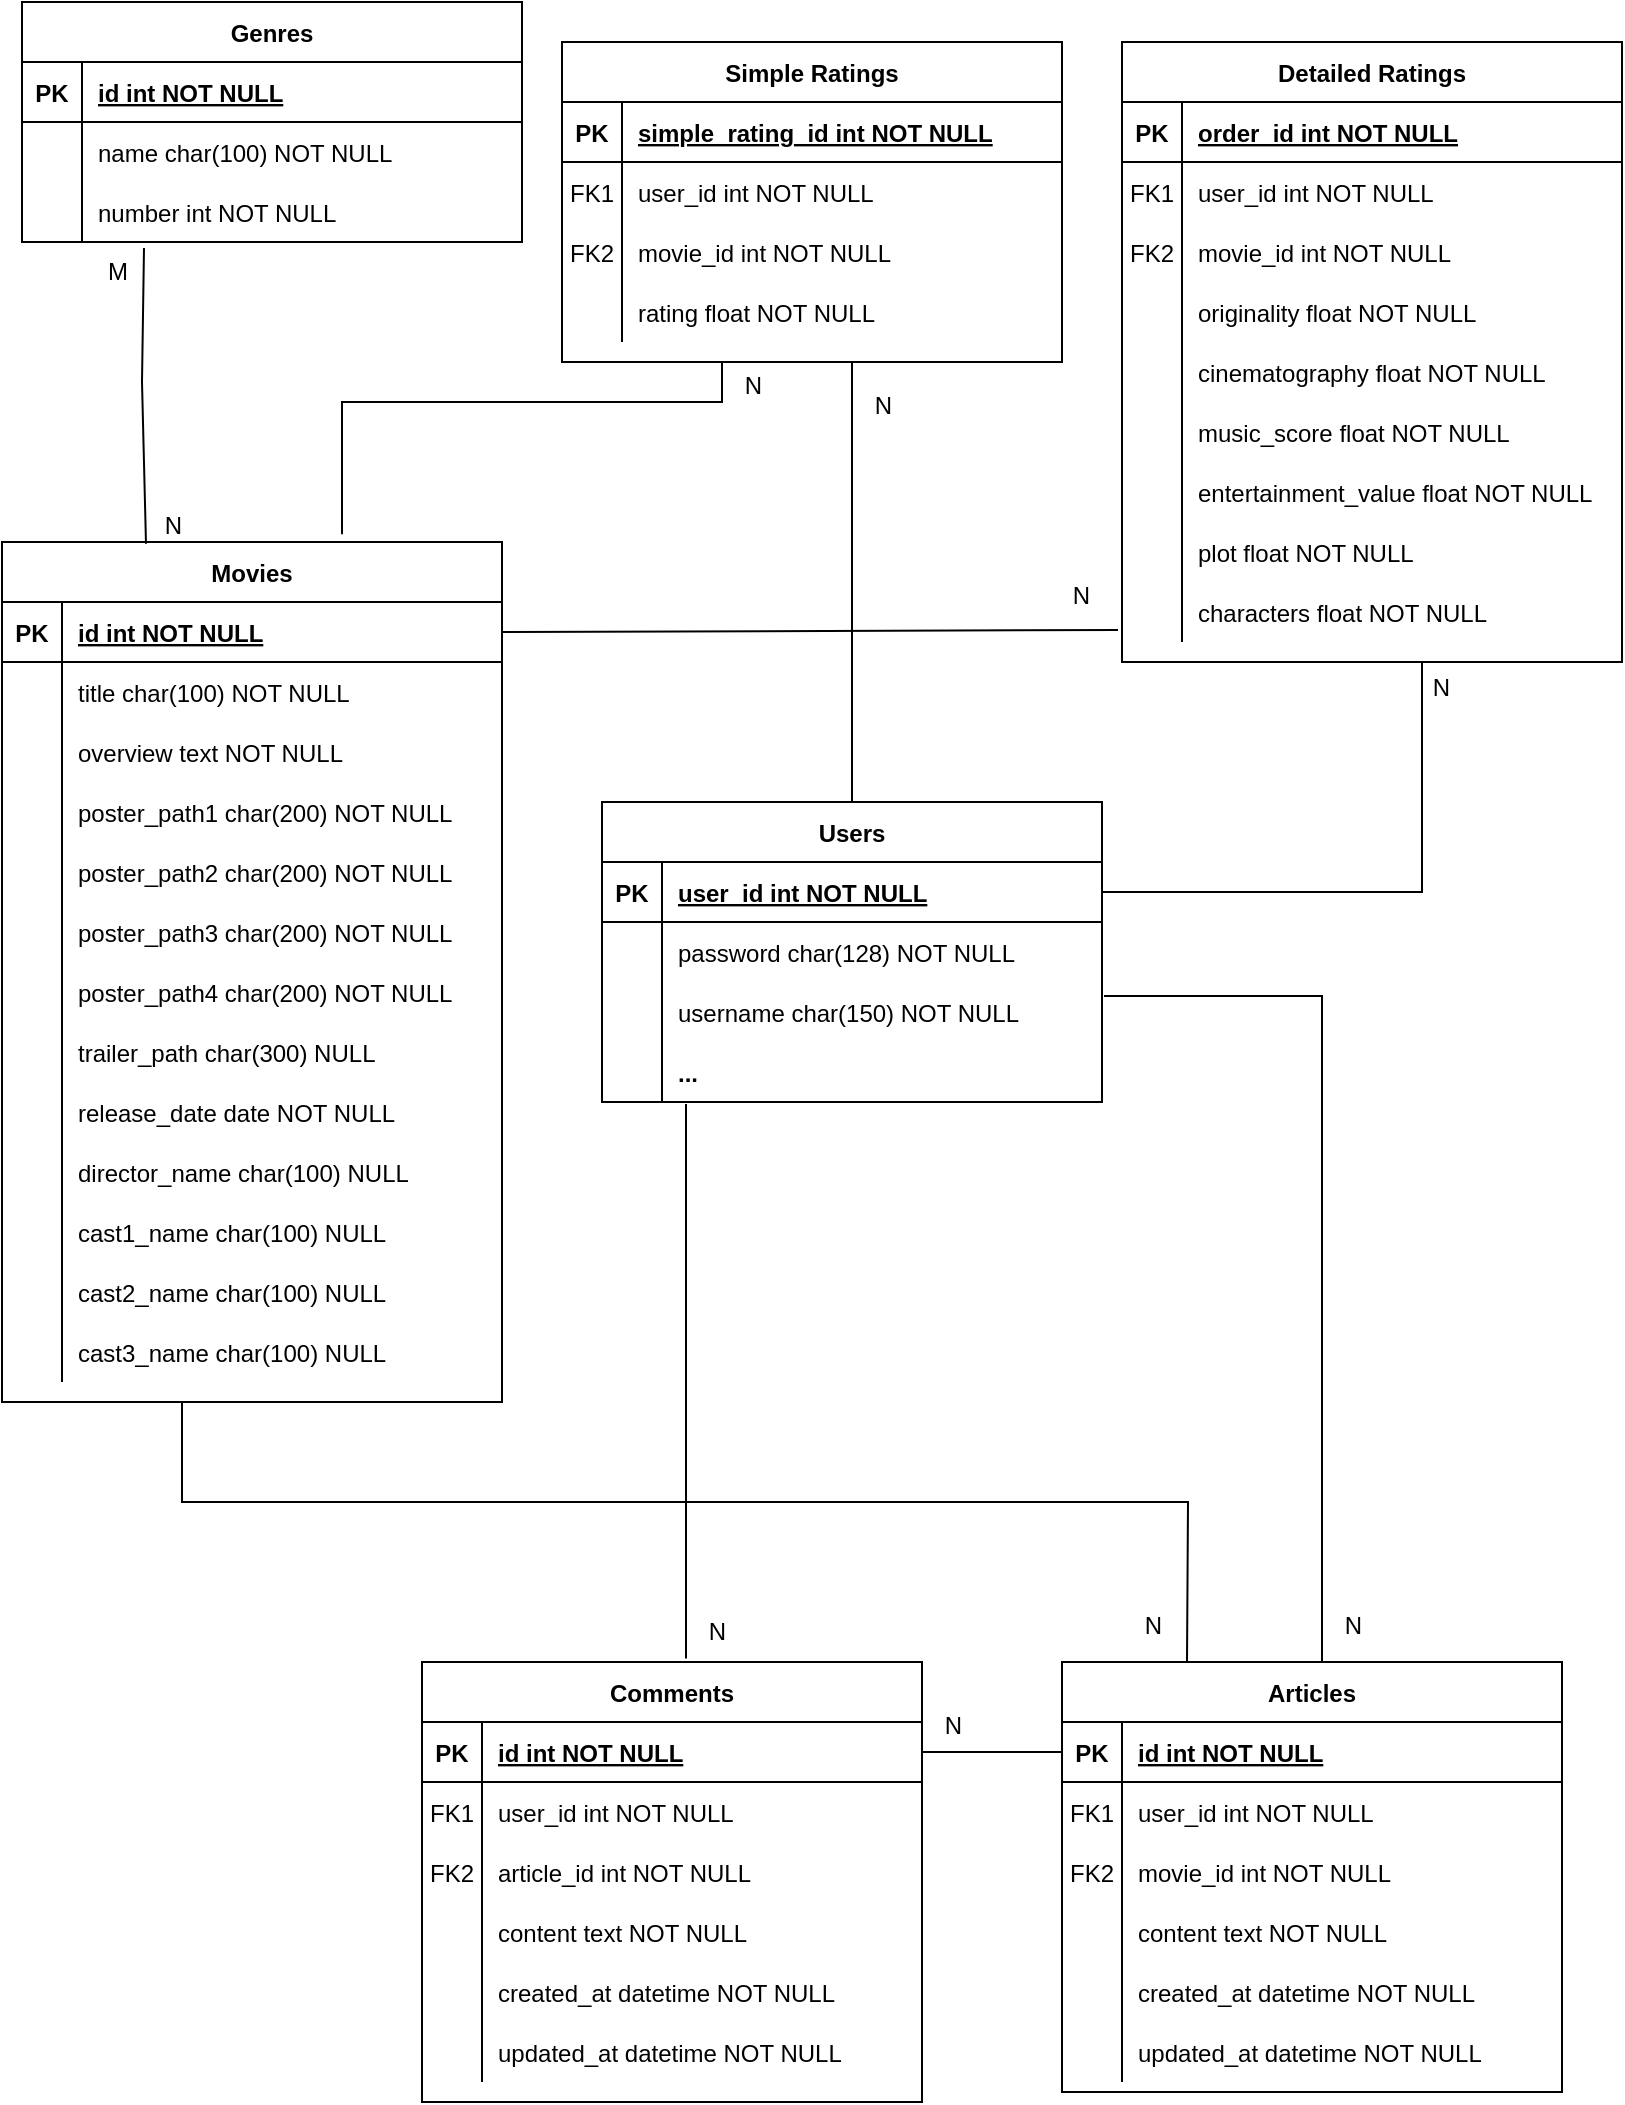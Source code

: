 <mxfile version="14.6.9" type="device"><diagram id="R2lEEEUBdFMjLlhIrx00" name="Page-1"><mxGraphModel dx="1538" dy="809" grid="1" gridSize="10" guides="1" tooltips="1" connect="1" arrows="1" fold="1" page="1" pageScale="1" pageWidth="850" pageHeight="1100" math="0" shadow="0" extFonts="Permanent Marker^https://fonts.googleapis.com/css?family=Permanent+Marker"><root><mxCell id="0"/><mxCell id="1" parent="0"/><mxCell id="C-vyLk0tnHw3VtMMgP7b-2" value="Movies" style="shape=table;startSize=30;container=1;collapsible=1;childLayout=tableLayout;fixedRows=1;rowLines=0;fontStyle=1;align=center;resizeLast=1;" parent="1" vertex="1"><mxGeometry x="30" y="290" width="250" height="430" as="geometry"/></mxCell><mxCell id="C-vyLk0tnHw3VtMMgP7b-3" value="" style="shape=partialRectangle;collapsible=0;dropTarget=0;pointerEvents=0;fillColor=none;points=[[0,0.5],[1,0.5]];portConstraint=eastwest;top=0;left=0;right=0;bottom=1;" parent="C-vyLk0tnHw3VtMMgP7b-2" vertex="1"><mxGeometry y="30" width="250" height="30" as="geometry"/></mxCell><mxCell id="C-vyLk0tnHw3VtMMgP7b-4" value="PK" style="shape=partialRectangle;overflow=hidden;connectable=0;fillColor=none;top=0;left=0;bottom=0;right=0;fontStyle=1;" parent="C-vyLk0tnHw3VtMMgP7b-3" vertex="1"><mxGeometry width="30" height="30" as="geometry"/></mxCell><mxCell id="C-vyLk0tnHw3VtMMgP7b-5" value="id int NOT NULL " style="shape=partialRectangle;overflow=hidden;connectable=0;fillColor=none;top=0;left=0;bottom=0;right=0;align=left;spacingLeft=6;fontStyle=5;" parent="C-vyLk0tnHw3VtMMgP7b-3" vertex="1"><mxGeometry x="30" width="220" height="30" as="geometry"/></mxCell><mxCell id="C-vyLk0tnHw3VtMMgP7b-9" value="" style="shape=partialRectangle;collapsible=0;dropTarget=0;pointerEvents=0;fillColor=none;points=[[0,0.5],[1,0.5]];portConstraint=eastwest;top=0;left=0;right=0;bottom=0;" parent="C-vyLk0tnHw3VtMMgP7b-2" vertex="1"><mxGeometry y="60" width="250" height="30" as="geometry"/></mxCell><mxCell id="C-vyLk0tnHw3VtMMgP7b-10" value="" style="shape=partialRectangle;overflow=hidden;connectable=0;fillColor=none;top=0;left=0;bottom=0;right=0;" parent="C-vyLk0tnHw3VtMMgP7b-9" vertex="1"><mxGeometry width="30" height="30" as="geometry"/></mxCell><mxCell id="C-vyLk0tnHw3VtMMgP7b-11" value="title char(100) NOT NULL" style="shape=partialRectangle;overflow=hidden;connectable=0;fillColor=none;top=0;left=0;bottom=0;right=0;align=left;spacingLeft=6;" parent="C-vyLk0tnHw3VtMMgP7b-9" vertex="1"><mxGeometry x="30" width="220" height="30" as="geometry"/></mxCell><mxCell id="MvqkMaTBXtj3F0U9j-bp-165" value="" style="shape=partialRectangle;collapsible=0;dropTarget=0;pointerEvents=0;fillColor=none;points=[[0,0.5],[1,0.5]];portConstraint=eastwest;top=0;left=0;right=0;bottom=0;" vertex="1" parent="C-vyLk0tnHw3VtMMgP7b-2"><mxGeometry y="90" width="250" height="30" as="geometry"/></mxCell><mxCell id="MvqkMaTBXtj3F0U9j-bp-166" value="" style="shape=partialRectangle;overflow=hidden;connectable=0;fillColor=none;top=0;left=0;bottom=0;right=0;" vertex="1" parent="MvqkMaTBXtj3F0U9j-bp-165"><mxGeometry width="30" height="30" as="geometry"/></mxCell><mxCell id="MvqkMaTBXtj3F0U9j-bp-167" value="overview text NOT NULL" style="shape=partialRectangle;overflow=hidden;connectable=0;fillColor=none;top=0;left=0;bottom=0;right=0;align=left;spacingLeft=6;" vertex="1" parent="MvqkMaTBXtj3F0U9j-bp-165"><mxGeometry x="30" width="220" height="30" as="geometry"/></mxCell><mxCell id="MvqkMaTBXtj3F0U9j-bp-168" value="" style="shape=partialRectangle;collapsible=0;dropTarget=0;pointerEvents=0;fillColor=none;points=[[0,0.5],[1,0.5]];portConstraint=eastwest;top=0;left=0;right=0;bottom=0;" vertex="1" parent="C-vyLk0tnHw3VtMMgP7b-2"><mxGeometry y="120" width="250" height="30" as="geometry"/></mxCell><mxCell id="MvqkMaTBXtj3F0U9j-bp-169" value="" style="shape=partialRectangle;overflow=hidden;connectable=0;fillColor=none;top=0;left=0;bottom=0;right=0;" vertex="1" parent="MvqkMaTBXtj3F0U9j-bp-168"><mxGeometry width="30" height="30" as="geometry"/></mxCell><mxCell id="MvqkMaTBXtj3F0U9j-bp-170" value="poster_path1 char(200) NOT NULL" style="shape=partialRectangle;overflow=hidden;connectable=0;fillColor=none;top=0;left=0;bottom=0;right=0;align=left;spacingLeft=6;" vertex="1" parent="MvqkMaTBXtj3F0U9j-bp-168"><mxGeometry x="30" width="220" height="30" as="geometry"/></mxCell><mxCell id="MvqkMaTBXtj3F0U9j-bp-198" value="" style="shape=partialRectangle;collapsible=0;dropTarget=0;pointerEvents=0;fillColor=none;points=[[0,0.5],[1,0.5]];portConstraint=eastwest;top=0;left=0;right=0;bottom=0;" vertex="1" parent="C-vyLk0tnHw3VtMMgP7b-2"><mxGeometry y="150" width="250" height="30" as="geometry"/></mxCell><mxCell id="MvqkMaTBXtj3F0U9j-bp-199" value="" style="shape=partialRectangle;overflow=hidden;connectable=0;fillColor=none;top=0;left=0;bottom=0;right=0;" vertex="1" parent="MvqkMaTBXtj3F0U9j-bp-198"><mxGeometry width="30" height="30" as="geometry"/></mxCell><mxCell id="MvqkMaTBXtj3F0U9j-bp-200" value="poster_path2 char(200) NOT NULL" style="shape=partialRectangle;overflow=hidden;connectable=0;fillColor=none;top=0;left=0;bottom=0;right=0;align=left;spacingLeft=6;" vertex="1" parent="MvqkMaTBXtj3F0U9j-bp-198"><mxGeometry x="30" width="220" height="30" as="geometry"/></mxCell><mxCell id="MvqkMaTBXtj3F0U9j-bp-201" value="" style="shape=partialRectangle;collapsible=0;dropTarget=0;pointerEvents=0;fillColor=none;points=[[0,0.5],[1,0.5]];portConstraint=eastwest;top=0;left=0;right=0;bottom=0;" vertex="1" parent="C-vyLk0tnHw3VtMMgP7b-2"><mxGeometry y="180" width="250" height="30" as="geometry"/></mxCell><mxCell id="MvqkMaTBXtj3F0U9j-bp-202" value="" style="shape=partialRectangle;overflow=hidden;connectable=0;fillColor=none;top=0;left=0;bottom=0;right=0;" vertex="1" parent="MvqkMaTBXtj3F0U9j-bp-201"><mxGeometry width="30" height="30" as="geometry"/></mxCell><mxCell id="MvqkMaTBXtj3F0U9j-bp-203" value="poster_path3 char(200) NOT NULL" style="shape=partialRectangle;overflow=hidden;connectable=0;fillColor=none;top=0;left=0;bottom=0;right=0;align=left;spacingLeft=6;" vertex="1" parent="MvqkMaTBXtj3F0U9j-bp-201"><mxGeometry x="30" width="220" height="30" as="geometry"/></mxCell><mxCell id="MvqkMaTBXtj3F0U9j-bp-204" value="" style="shape=partialRectangle;collapsible=0;dropTarget=0;pointerEvents=0;fillColor=none;points=[[0,0.5],[1,0.5]];portConstraint=eastwest;top=0;left=0;right=0;bottom=0;" vertex="1" parent="C-vyLk0tnHw3VtMMgP7b-2"><mxGeometry y="210" width="250" height="30" as="geometry"/></mxCell><mxCell id="MvqkMaTBXtj3F0U9j-bp-205" value="" style="shape=partialRectangle;overflow=hidden;connectable=0;fillColor=none;top=0;left=0;bottom=0;right=0;" vertex="1" parent="MvqkMaTBXtj3F0U9j-bp-204"><mxGeometry width="30" height="30" as="geometry"/></mxCell><mxCell id="MvqkMaTBXtj3F0U9j-bp-206" value="poster_path4 char(200) NOT NULL" style="shape=partialRectangle;overflow=hidden;connectable=0;fillColor=none;top=0;left=0;bottom=0;right=0;align=left;spacingLeft=6;" vertex="1" parent="MvqkMaTBXtj3F0U9j-bp-204"><mxGeometry x="30" width="220" height="30" as="geometry"/></mxCell><mxCell id="MvqkMaTBXtj3F0U9j-bp-229" value="" style="shape=partialRectangle;collapsible=0;dropTarget=0;pointerEvents=0;fillColor=none;points=[[0,0.5],[1,0.5]];portConstraint=eastwest;top=0;left=0;right=0;bottom=0;" vertex="1" parent="C-vyLk0tnHw3VtMMgP7b-2"><mxGeometry y="240" width="250" height="30" as="geometry"/></mxCell><mxCell id="MvqkMaTBXtj3F0U9j-bp-230" value="" style="shape=partialRectangle;overflow=hidden;connectable=0;fillColor=none;top=0;left=0;bottom=0;right=0;" vertex="1" parent="MvqkMaTBXtj3F0U9j-bp-229"><mxGeometry width="30" height="30" as="geometry"/></mxCell><mxCell id="MvqkMaTBXtj3F0U9j-bp-231" value="trailer_path char(300) NULL" style="shape=partialRectangle;overflow=hidden;connectable=0;fillColor=none;top=0;left=0;bottom=0;right=0;align=left;spacingLeft=6;" vertex="1" parent="MvqkMaTBXtj3F0U9j-bp-229"><mxGeometry x="30" width="220" height="30" as="geometry"/></mxCell><mxCell id="MvqkMaTBXtj3F0U9j-bp-232" value="" style="shape=partialRectangle;collapsible=0;dropTarget=0;pointerEvents=0;fillColor=none;points=[[0,0.5],[1,0.5]];portConstraint=eastwest;top=0;left=0;right=0;bottom=0;" vertex="1" parent="C-vyLk0tnHw3VtMMgP7b-2"><mxGeometry y="270" width="250" height="30" as="geometry"/></mxCell><mxCell id="MvqkMaTBXtj3F0U9j-bp-233" value="" style="shape=partialRectangle;overflow=hidden;connectable=0;fillColor=none;top=0;left=0;bottom=0;right=0;" vertex="1" parent="MvqkMaTBXtj3F0U9j-bp-232"><mxGeometry width="30" height="30" as="geometry"/></mxCell><mxCell id="MvqkMaTBXtj3F0U9j-bp-234" value="release_date date NOT NULL" style="shape=partialRectangle;overflow=hidden;connectable=0;fillColor=none;top=0;left=0;bottom=0;right=0;align=left;spacingLeft=6;" vertex="1" parent="MvqkMaTBXtj3F0U9j-bp-232"><mxGeometry x="30" width="220" height="30" as="geometry"/></mxCell><mxCell id="MvqkMaTBXtj3F0U9j-bp-235" value="" style="shape=partialRectangle;collapsible=0;dropTarget=0;pointerEvents=0;fillColor=none;points=[[0,0.5],[1,0.5]];portConstraint=eastwest;top=0;left=0;right=0;bottom=0;" vertex="1" parent="C-vyLk0tnHw3VtMMgP7b-2"><mxGeometry y="300" width="250" height="30" as="geometry"/></mxCell><mxCell id="MvqkMaTBXtj3F0U9j-bp-236" value="" style="shape=partialRectangle;overflow=hidden;connectable=0;fillColor=none;top=0;left=0;bottom=0;right=0;" vertex="1" parent="MvqkMaTBXtj3F0U9j-bp-235"><mxGeometry width="30" height="30" as="geometry"/></mxCell><mxCell id="MvqkMaTBXtj3F0U9j-bp-237" value="director_name char(100) NULL" style="shape=partialRectangle;overflow=hidden;connectable=0;fillColor=none;top=0;left=0;bottom=0;right=0;align=left;spacingLeft=6;" vertex="1" parent="MvqkMaTBXtj3F0U9j-bp-235"><mxGeometry x="30" width="220" height="30" as="geometry"/></mxCell><mxCell id="MvqkMaTBXtj3F0U9j-bp-244" value="" style="shape=partialRectangle;collapsible=0;dropTarget=0;pointerEvents=0;fillColor=none;points=[[0,0.5],[1,0.5]];portConstraint=eastwest;top=0;left=0;right=0;bottom=0;" vertex="1" parent="C-vyLk0tnHw3VtMMgP7b-2"><mxGeometry y="330" width="250" height="30" as="geometry"/></mxCell><mxCell id="MvqkMaTBXtj3F0U9j-bp-245" value="" style="shape=partialRectangle;overflow=hidden;connectable=0;fillColor=none;top=0;left=0;bottom=0;right=0;" vertex="1" parent="MvqkMaTBXtj3F0U9j-bp-244"><mxGeometry width="30" height="30" as="geometry"/></mxCell><mxCell id="MvqkMaTBXtj3F0U9j-bp-246" value="cast1_name char(100) NULL" style="shape=partialRectangle;overflow=hidden;connectable=0;fillColor=none;top=0;left=0;bottom=0;right=0;align=left;spacingLeft=6;" vertex="1" parent="MvqkMaTBXtj3F0U9j-bp-244"><mxGeometry x="30" width="220" height="30" as="geometry"/></mxCell><mxCell id="MvqkMaTBXtj3F0U9j-bp-253" value="" style="shape=partialRectangle;collapsible=0;dropTarget=0;pointerEvents=0;fillColor=none;points=[[0,0.5],[1,0.5]];portConstraint=eastwest;top=0;left=0;right=0;bottom=0;" vertex="1" parent="C-vyLk0tnHw3VtMMgP7b-2"><mxGeometry y="360" width="250" height="30" as="geometry"/></mxCell><mxCell id="MvqkMaTBXtj3F0U9j-bp-254" value="" style="shape=partialRectangle;overflow=hidden;connectable=0;fillColor=none;top=0;left=0;bottom=0;right=0;" vertex="1" parent="MvqkMaTBXtj3F0U9j-bp-253"><mxGeometry width="30" height="30" as="geometry"/></mxCell><mxCell id="MvqkMaTBXtj3F0U9j-bp-255" value="cast2_name char(100) NULL" style="shape=partialRectangle;overflow=hidden;connectable=0;fillColor=none;top=0;left=0;bottom=0;right=0;align=left;spacingLeft=6;" vertex="1" parent="MvqkMaTBXtj3F0U9j-bp-253"><mxGeometry x="30" width="220" height="30" as="geometry"/></mxCell><mxCell id="MvqkMaTBXtj3F0U9j-bp-256" value="" style="shape=partialRectangle;collapsible=0;dropTarget=0;pointerEvents=0;fillColor=none;points=[[0,0.5],[1,0.5]];portConstraint=eastwest;top=0;left=0;right=0;bottom=0;" vertex="1" parent="C-vyLk0tnHw3VtMMgP7b-2"><mxGeometry y="390" width="250" height="30" as="geometry"/></mxCell><mxCell id="MvqkMaTBXtj3F0U9j-bp-257" value="" style="shape=partialRectangle;overflow=hidden;connectable=0;fillColor=none;top=0;left=0;bottom=0;right=0;" vertex="1" parent="MvqkMaTBXtj3F0U9j-bp-256"><mxGeometry width="30" height="30" as="geometry"/></mxCell><mxCell id="MvqkMaTBXtj3F0U9j-bp-258" value="cast3_name char(100) NULL" style="shape=partialRectangle;overflow=hidden;connectable=0;fillColor=none;top=0;left=0;bottom=0;right=0;align=left;spacingLeft=6;" vertex="1" parent="MvqkMaTBXtj3F0U9j-bp-256"><mxGeometry x="30" width="220" height="30" as="geometry"/></mxCell><mxCell id="C-vyLk0tnHw3VtMMgP7b-13" value="Articles" style="shape=table;startSize=30;container=1;collapsible=1;childLayout=tableLayout;fixedRows=1;rowLines=0;fontStyle=1;align=center;resizeLast=1;" parent="1" vertex="1"><mxGeometry x="560" y="850" width="250" height="215" as="geometry"/></mxCell><mxCell id="C-vyLk0tnHw3VtMMgP7b-14" value="" style="shape=partialRectangle;collapsible=0;dropTarget=0;pointerEvents=0;fillColor=none;points=[[0,0.5],[1,0.5]];portConstraint=eastwest;top=0;left=0;right=0;bottom=1;" parent="C-vyLk0tnHw3VtMMgP7b-13" vertex="1"><mxGeometry y="30" width="250" height="30" as="geometry"/></mxCell><mxCell id="C-vyLk0tnHw3VtMMgP7b-15" value="PK" style="shape=partialRectangle;overflow=hidden;connectable=0;fillColor=none;top=0;left=0;bottom=0;right=0;fontStyle=1;" parent="C-vyLk0tnHw3VtMMgP7b-14" vertex="1"><mxGeometry width="30" height="30" as="geometry"/></mxCell><mxCell id="C-vyLk0tnHw3VtMMgP7b-16" value="id int NOT NULL " style="shape=partialRectangle;overflow=hidden;connectable=0;fillColor=none;top=0;left=0;bottom=0;right=0;align=left;spacingLeft=6;fontStyle=5;" parent="C-vyLk0tnHw3VtMMgP7b-14" vertex="1"><mxGeometry x="30" width="220" height="30" as="geometry"/></mxCell><mxCell id="C-vyLk0tnHw3VtMMgP7b-20" value="" style="shape=partialRectangle;collapsible=0;dropTarget=0;pointerEvents=0;fillColor=none;points=[[0,0.5],[1,0.5]];portConstraint=eastwest;top=0;left=0;right=0;bottom=0;" parent="C-vyLk0tnHw3VtMMgP7b-13" vertex="1"><mxGeometry y="60" width="250" height="30" as="geometry"/></mxCell><mxCell id="C-vyLk0tnHw3VtMMgP7b-21" value="FK1" style="shape=partialRectangle;overflow=hidden;connectable=0;fillColor=none;top=0;left=0;bottom=0;right=0;" parent="C-vyLk0tnHw3VtMMgP7b-20" vertex="1"><mxGeometry width="30" height="30" as="geometry"/></mxCell><mxCell id="C-vyLk0tnHw3VtMMgP7b-22" value="user_id int NOT NULL" style="shape=partialRectangle;overflow=hidden;connectable=0;fillColor=none;top=0;left=0;bottom=0;right=0;align=left;spacingLeft=6;" parent="C-vyLk0tnHw3VtMMgP7b-20" vertex="1"><mxGeometry x="30" width="220" height="30" as="geometry"/></mxCell><mxCell id="MvqkMaTBXtj3F0U9j-bp-162" value="" style="shape=partialRectangle;collapsible=0;dropTarget=0;pointerEvents=0;fillColor=none;points=[[0,0.5],[1,0.5]];portConstraint=eastwest;top=0;left=0;right=0;bottom=0;" vertex="1" parent="C-vyLk0tnHw3VtMMgP7b-13"><mxGeometry y="90" width="250" height="30" as="geometry"/></mxCell><mxCell id="MvqkMaTBXtj3F0U9j-bp-163" value="FK2" style="shape=partialRectangle;overflow=hidden;connectable=0;fillColor=none;top=0;left=0;bottom=0;right=0;" vertex="1" parent="MvqkMaTBXtj3F0U9j-bp-162"><mxGeometry width="30" height="30" as="geometry"/></mxCell><mxCell id="MvqkMaTBXtj3F0U9j-bp-164" value="movie_id int NOT NULL" style="shape=partialRectangle;overflow=hidden;connectable=0;fillColor=none;top=0;left=0;bottom=0;right=0;align=left;spacingLeft=6;" vertex="1" parent="MvqkMaTBXtj3F0U9j-bp-162"><mxGeometry x="30" width="220" height="30" as="geometry"/></mxCell><mxCell id="C-vyLk0tnHw3VtMMgP7b-17" value="" style="shape=partialRectangle;collapsible=0;dropTarget=0;pointerEvents=0;fillColor=none;points=[[0,0.5],[1,0.5]];portConstraint=eastwest;top=0;left=0;right=0;bottom=0;" parent="C-vyLk0tnHw3VtMMgP7b-13" vertex="1"><mxGeometry y="120" width="250" height="30" as="geometry"/></mxCell><mxCell id="C-vyLk0tnHw3VtMMgP7b-18" value="" style="shape=partialRectangle;overflow=hidden;connectable=0;fillColor=none;top=0;left=0;bottom=0;right=0;" parent="C-vyLk0tnHw3VtMMgP7b-17" vertex="1"><mxGeometry width="30" height="30" as="geometry"/></mxCell><mxCell id="C-vyLk0tnHw3VtMMgP7b-19" value="content text NOT NULL" style="shape=partialRectangle;overflow=hidden;connectable=0;fillColor=none;top=0;left=0;bottom=0;right=0;align=left;spacingLeft=6;" parent="C-vyLk0tnHw3VtMMgP7b-17" vertex="1"><mxGeometry x="30" width="220" height="30" as="geometry"/></mxCell><mxCell id="MvqkMaTBXtj3F0U9j-bp-53" value="" style="shape=partialRectangle;collapsible=0;dropTarget=0;pointerEvents=0;fillColor=none;points=[[0,0.5],[1,0.5]];portConstraint=eastwest;top=0;left=0;right=0;bottom=0;" vertex="1" parent="C-vyLk0tnHw3VtMMgP7b-13"><mxGeometry y="150" width="250" height="30" as="geometry"/></mxCell><mxCell id="MvqkMaTBXtj3F0U9j-bp-54" value="" style="shape=partialRectangle;overflow=hidden;connectable=0;fillColor=none;top=0;left=0;bottom=0;right=0;" vertex="1" parent="MvqkMaTBXtj3F0U9j-bp-53"><mxGeometry width="30" height="30" as="geometry"/></mxCell><mxCell id="MvqkMaTBXtj3F0U9j-bp-55" value="created_at datetime NOT NULL" style="shape=partialRectangle;overflow=hidden;connectable=0;fillColor=none;top=0;left=0;bottom=0;right=0;align=left;spacingLeft=6;" vertex="1" parent="MvqkMaTBXtj3F0U9j-bp-53"><mxGeometry x="30" width="220" height="30" as="geometry"/></mxCell><mxCell id="MvqkMaTBXtj3F0U9j-bp-56" value="" style="shape=partialRectangle;collapsible=0;dropTarget=0;pointerEvents=0;fillColor=none;points=[[0,0.5],[1,0.5]];portConstraint=eastwest;top=0;left=0;right=0;bottom=0;" vertex="1" parent="C-vyLk0tnHw3VtMMgP7b-13"><mxGeometry y="180" width="250" height="30" as="geometry"/></mxCell><mxCell id="MvqkMaTBXtj3F0U9j-bp-57" value="" style="shape=partialRectangle;overflow=hidden;connectable=0;fillColor=none;top=0;left=0;bottom=0;right=0;" vertex="1" parent="MvqkMaTBXtj3F0U9j-bp-56"><mxGeometry width="30" height="30" as="geometry"/></mxCell><mxCell id="MvqkMaTBXtj3F0U9j-bp-58" value="updated_at datetime NOT NULL" style="shape=partialRectangle;overflow=hidden;connectable=0;fillColor=none;top=0;left=0;bottom=0;right=0;align=left;spacingLeft=6;" vertex="1" parent="MvqkMaTBXtj3F0U9j-bp-56"><mxGeometry x="30" width="220" height="30" as="geometry"/></mxCell><mxCell id="C-vyLk0tnHw3VtMMgP7b-23" value="Users" style="shape=table;startSize=30;container=1;collapsible=1;childLayout=tableLayout;fixedRows=1;rowLines=0;fontStyle=1;align=center;resizeLast=1;" parent="1" vertex="1"><mxGeometry x="330" y="420" width="250" height="150" as="geometry"/></mxCell><mxCell id="C-vyLk0tnHw3VtMMgP7b-24" value="" style="shape=partialRectangle;collapsible=0;dropTarget=0;pointerEvents=0;fillColor=none;points=[[0,0.5],[1,0.5]];portConstraint=eastwest;top=0;left=0;right=0;bottom=1;" parent="C-vyLk0tnHw3VtMMgP7b-23" vertex="1"><mxGeometry y="30" width="250" height="30" as="geometry"/></mxCell><mxCell id="C-vyLk0tnHw3VtMMgP7b-25" value="PK" style="shape=partialRectangle;overflow=hidden;connectable=0;fillColor=none;top=0;left=0;bottom=0;right=0;fontStyle=1;" parent="C-vyLk0tnHw3VtMMgP7b-24" vertex="1"><mxGeometry width="30" height="30" as="geometry"/></mxCell><mxCell id="C-vyLk0tnHw3VtMMgP7b-26" value="user_id int NOT NULL " style="shape=partialRectangle;overflow=hidden;connectable=0;fillColor=none;top=0;left=0;bottom=0;right=0;align=left;spacingLeft=6;fontStyle=5;" parent="C-vyLk0tnHw3VtMMgP7b-24" vertex="1"><mxGeometry x="30" width="220" height="30" as="geometry"/></mxCell><mxCell id="C-vyLk0tnHw3VtMMgP7b-27" value="" style="shape=partialRectangle;collapsible=0;dropTarget=0;pointerEvents=0;fillColor=none;points=[[0,0.5],[1,0.5]];portConstraint=eastwest;top=0;left=0;right=0;bottom=0;" parent="C-vyLk0tnHw3VtMMgP7b-23" vertex="1"><mxGeometry y="60" width="250" height="30" as="geometry"/></mxCell><mxCell id="C-vyLk0tnHw3VtMMgP7b-28" value="" style="shape=partialRectangle;overflow=hidden;connectable=0;fillColor=none;top=0;left=0;bottom=0;right=0;" parent="C-vyLk0tnHw3VtMMgP7b-27" vertex="1"><mxGeometry width="30" height="30" as="geometry"/></mxCell><mxCell id="C-vyLk0tnHw3VtMMgP7b-29" value="password char(128) NOT NULL" style="shape=partialRectangle;overflow=hidden;connectable=0;fillColor=none;top=0;left=0;bottom=0;right=0;align=left;spacingLeft=6;" parent="C-vyLk0tnHw3VtMMgP7b-27" vertex="1"><mxGeometry x="30" width="220" height="30" as="geometry"/></mxCell><mxCell id="MvqkMaTBXtj3F0U9j-bp-70" value="" style="shape=partialRectangle;collapsible=0;dropTarget=0;pointerEvents=0;fillColor=none;points=[[0,0.5],[1,0.5]];portConstraint=eastwest;top=0;left=0;right=0;bottom=0;" vertex="1" parent="C-vyLk0tnHw3VtMMgP7b-23"><mxGeometry y="90" width="250" height="30" as="geometry"/></mxCell><mxCell id="MvqkMaTBXtj3F0U9j-bp-71" value="" style="shape=partialRectangle;overflow=hidden;connectable=0;fillColor=none;top=0;left=0;bottom=0;right=0;" vertex="1" parent="MvqkMaTBXtj3F0U9j-bp-70"><mxGeometry width="30" height="30" as="geometry"/></mxCell><mxCell id="MvqkMaTBXtj3F0U9j-bp-72" value="username char(150) NOT NULL" style="shape=partialRectangle;overflow=hidden;connectable=0;fillColor=none;top=0;left=0;bottom=0;right=0;align=left;spacingLeft=6;" vertex="1" parent="MvqkMaTBXtj3F0U9j-bp-70"><mxGeometry x="30" width="220" height="30" as="geometry"/></mxCell><mxCell id="MvqkMaTBXtj3F0U9j-bp-73" value="" style="shape=partialRectangle;collapsible=0;dropTarget=0;pointerEvents=0;fillColor=none;points=[[0,0.5],[1,0.5]];portConstraint=eastwest;top=0;left=0;right=0;bottom=0;" vertex="1" parent="C-vyLk0tnHw3VtMMgP7b-23"><mxGeometry y="120" width="250" height="30" as="geometry"/></mxCell><mxCell id="MvqkMaTBXtj3F0U9j-bp-74" value="" style="shape=partialRectangle;overflow=hidden;connectable=0;fillColor=none;top=0;left=0;bottom=0;right=0;" vertex="1" parent="MvqkMaTBXtj3F0U9j-bp-73"><mxGeometry width="30" height="30" as="geometry"/></mxCell><mxCell id="MvqkMaTBXtj3F0U9j-bp-75" value="..." style="shape=partialRectangle;overflow=hidden;connectable=0;fillColor=none;top=0;left=0;bottom=0;right=0;align=left;spacingLeft=6;fontStyle=1" vertex="1" parent="MvqkMaTBXtj3F0U9j-bp-73"><mxGeometry x="30" width="220" height="30" as="geometry"/></mxCell><mxCell id="MvqkMaTBXtj3F0U9j-bp-1" value="Genres" style="shape=table;startSize=30;container=1;collapsible=1;childLayout=tableLayout;fixedRows=1;rowLines=0;fontStyle=1;align=center;resizeLast=1;" vertex="1" parent="1"><mxGeometry x="40" y="20" width="250" height="120" as="geometry"/></mxCell><mxCell id="MvqkMaTBXtj3F0U9j-bp-2" value="" style="shape=partialRectangle;collapsible=0;dropTarget=0;pointerEvents=0;fillColor=none;points=[[0,0.5],[1,0.5]];portConstraint=eastwest;top=0;left=0;right=0;bottom=1;" vertex="1" parent="MvqkMaTBXtj3F0U9j-bp-1"><mxGeometry y="30" width="250" height="30" as="geometry"/></mxCell><mxCell id="MvqkMaTBXtj3F0U9j-bp-3" value="PK" style="shape=partialRectangle;overflow=hidden;connectable=0;fillColor=none;top=0;left=0;bottom=0;right=0;fontStyle=1;" vertex="1" parent="MvqkMaTBXtj3F0U9j-bp-2"><mxGeometry width="30" height="30" as="geometry"/></mxCell><mxCell id="MvqkMaTBXtj3F0U9j-bp-4" value="id int NOT NULL " style="shape=partialRectangle;overflow=hidden;connectable=0;fillColor=none;top=0;left=0;bottom=0;right=0;align=left;spacingLeft=6;fontStyle=5;" vertex="1" parent="MvqkMaTBXtj3F0U9j-bp-2"><mxGeometry x="30" width="220" height="30" as="geometry"/></mxCell><mxCell id="MvqkMaTBXtj3F0U9j-bp-5" value="" style="shape=partialRectangle;collapsible=0;dropTarget=0;pointerEvents=0;fillColor=none;points=[[0,0.5],[1,0.5]];portConstraint=eastwest;top=0;left=0;right=0;bottom=0;" vertex="1" parent="MvqkMaTBXtj3F0U9j-bp-1"><mxGeometry y="60" width="250" height="30" as="geometry"/></mxCell><mxCell id="MvqkMaTBXtj3F0U9j-bp-6" value="" style="shape=partialRectangle;overflow=hidden;connectable=0;fillColor=none;top=0;left=0;bottom=0;right=0;" vertex="1" parent="MvqkMaTBXtj3F0U9j-bp-5"><mxGeometry width="30" height="30" as="geometry"/></mxCell><mxCell id="MvqkMaTBXtj3F0U9j-bp-7" value="name char(100) NOT NULL" style="shape=partialRectangle;overflow=hidden;connectable=0;fillColor=none;top=0;left=0;bottom=0;right=0;align=left;spacingLeft=6;" vertex="1" parent="MvqkMaTBXtj3F0U9j-bp-5"><mxGeometry x="30" width="220" height="30" as="geometry"/></mxCell><mxCell id="MvqkMaTBXtj3F0U9j-bp-8" value="" style="shape=partialRectangle;collapsible=0;dropTarget=0;pointerEvents=0;fillColor=none;points=[[0,0.5],[1,0.5]];portConstraint=eastwest;top=0;left=0;right=0;bottom=0;" vertex="1" parent="MvqkMaTBXtj3F0U9j-bp-1"><mxGeometry y="90" width="250" height="30" as="geometry"/></mxCell><mxCell id="MvqkMaTBXtj3F0U9j-bp-9" value="" style="shape=partialRectangle;overflow=hidden;connectable=0;fillColor=none;top=0;left=0;bottom=0;right=0;" vertex="1" parent="MvqkMaTBXtj3F0U9j-bp-8"><mxGeometry width="30" height="30" as="geometry"/></mxCell><mxCell id="MvqkMaTBXtj3F0U9j-bp-10" value="number int NOT NULL" style="shape=partialRectangle;overflow=hidden;connectable=0;fillColor=none;top=0;left=0;bottom=0;right=0;align=left;spacingLeft=6;" vertex="1" parent="MvqkMaTBXtj3F0U9j-bp-8"><mxGeometry x="30" width="220" height="30" as="geometry"/></mxCell><mxCell id="MvqkMaTBXtj3F0U9j-bp-11" value="Comments" style="shape=table;startSize=30;container=1;collapsible=1;childLayout=tableLayout;fixedRows=1;rowLines=0;fontStyle=1;align=center;resizeLast=1;" vertex="1" parent="1"><mxGeometry x="240" y="850" width="250" height="220" as="geometry"/></mxCell><mxCell id="MvqkMaTBXtj3F0U9j-bp-12" value="" style="shape=partialRectangle;collapsible=0;dropTarget=0;pointerEvents=0;fillColor=none;points=[[0,0.5],[1,0.5]];portConstraint=eastwest;top=0;left=0;right=0;bottom=1;" vertex="1" parent="MvqkMaTBXtj3F0U9j-bp-11"><mxGeometry y="30" width="250" height="30" as="geometry"/></mxCell><mxCell id="MvqkMaTBXtj3F0U9j-bp-13" value="PK" style="shape=partialRectangle;overflow=hidden;connectable=0;fillColor=none;top=0;left=0;bottom=0;right=0;fontStyle=1;" vertex="1" parent="MvqkMaTBXtj3F0U9j-bp-12"><mxGeometry width="30" height="30" as="geometry"/></mxCell><mxCell id="MvqkMaTBXtj3F0U9j-bp-14" value="id int NOT NULL " style="shape=partialRectangle;overflow=hidden;connectable=0;fillColor=none;top=0;left=0;bottom=0;right=0;align=left;spacingLeft=6;fontStyle=5;" vertex="1" parent="MvqkMaTBXtj3F0U9j-bp-12"><mxGeometry x="30" width="220" height="30" as="geometry"/></mxCell><mxCell id="MvqkMaTBXtj3F0U9j-bp-15" value="" style="shape=partialRectangle;collapsible=0;dropTarget=0;pointerEvents=0;fillColor=none;points=[[0,0.5],[1,0.5]];portConstraint=eastwest;top=0;left=0;right=0;bottom=0;" vertex="1" parent="MvqkMaTBXtj3F0U9j-bp-11"><mxGeometry y="60" width="250" height="30" as="geometry"/></mxCell><mxCell id="MvqkMaTBXtj3F0U9j-bp-16" value="FK1" style="shape=partialRectangle;overflow=hidden;connectable=0;fillColor=none;top=0;left=0;bottom=0;right=0;" vertex="1" parent="MvqkMaTBXtj3F0U9j-bp-15"><mxGeometry width="30" height="30" as="geometry"/></mxCell><mxCell id="MvqkMaTBXtj3F0U9j-bp-17" value="user_id int NOT NULL" style="shape=partialRectangle;overflow=hidden;connectable=0;fillColor=none;top=0;left=0;bottom=0;right=0;align=left;spacingLeft=6;" vertex="1" parent="MvqkMaTBXtj3F0U9j-bp-15"><mxGeometry x="30" width="220" height="30" as="geometry"/></mxCell><mxCell id="MvqkMaTBXtj3F0U9j-bp-139" value="" style="shape=partialRectangle;collapsible=0;dropTarget=0;pointerEvents=0;fillColor=none;points=[[0,0.5],[1,0.5]];portConstraint=eastwest;top=0;left=0;right=0;bottom=0;" vertex="1" parent="MvqkMaTBXtj3F0U9j-bp-11"><mxGeometry y="90" width="250" height="30" as="geometry"/></mxCell><mxCell id="MvqkMaTBXtj3F0U9j-bp-140" value="FK2" style="shape=partialRectangle;overflow=hidden;connectable=0;fillColor=none;top=0;left=0;bottom=0;right=0;" vertex="1" parent="MvqkMaTBXtj3F0U9j-bp-139"><mxGeometry width="30" height="30" as="geometry"/></mxCell><mxCell id="MvqkMaTBXtj3F0U9j-bp-141" value="article_id int NOT NULL" style="shape=partialRectangle;overflow=hidden;connectable=0;fillColor=none;top=0;left=0;bottom=0;right=0;align=left;spacingLeft=6;" vertex="1" parent="MvqkMaTBXtj3F0U9j-bp-139"><mxGeometry x="30" width="220" height="30" as="geometry"/></mxCell><mxCell id="MvqkMaTBXtj3F0U9j-bp-146" value="" style="shape=partialRectangle;collapsible=0;dropTarget=0;pointerEvents=0;fillColor=none;points=[[0,0.5],[1,0.5]];portConstraint=eastwest;top=0;left=0;right=0;bottom=0;" vertex="1" parent="MvqkMaTBXtj3F0U9j-bp-11"><mxGeometry y="120" width="250" height="30" as="geometry"/></mxCell><mxCell id="MvqkMaTBXtj3F0U9j-bp-147" value="" style="shape=partialRectangle;overflow=hidden;connectable=0;fillColor=none;top=0;left=0;bottom=0;right=0;" vertex="1" parent="MvqkMaTBXtj3F0U9j-bp-146"><mxGeometry width="30" height="30" as="geometry"/></mxCell><mxCell id="MvqkMaTBXtj3F0U9j-bp-148" value="content text NOT NULL" style="shape=partialRectangle;overflow=hidden;connectable=0;fillColor=none;top=0;left=0;bottom=0;right=0;align=left;spacingLeft=6;" vertex="1" parent="MvqkMaTBXtj3F0U9j-bp-146"><mxGeometry x="30" width="220" height="30" as="geometry"/></mxCell><mxCell id="MvqkMaTBXtj3F0U9j-bp-149" value="" style="shape=partialRectangle;collapsible=0;dropTarget=0;pointerEvents=0;fillColor=none;points=[[0,0.5],[1,0.5]];portConstraint=eastwest;top=0;left=0;right=0;bottom=0;" vertex="1" parent="MvqkMaTBXtj3F0U9j-bp-11"><mxGeometry y="150" width="250" height="30" as="geometry"/></mxCell><mxCell id="MvqkMaTBXtj3F0U9j-bp-150" value="" style="shape=partialRectangle;overflow=hidden;connectable=0;fillColor=none;top=0;left=0;bottom=0;right=0;" vertex="1" parent="MvqkMaTBXtj3F0U9j-bp-149"><mxGeometry width="30" height="30" as="geometry"/></mxCell><mxCell id="MvqkMaTBXtj3F0U9j-bp-151" value="created_at datetime NOT NULL" style="shape=partialRectangle;overflow=hidden;connectable=0;fillColor=none;top=0;left=0;bottom=0;right=0;align=left;spacingLeft=6;" vertex="1" parent="MvqkMaTBXtj3F0U9j-bp-149"><mxGeometry x="30" width="220" height="30" as="geometry"/></mxCell><mxCell id="MvqkMaTBXtj3F0U9j-bp-155" value="" style="shape=partialRectangle;collapsible=0;dropTarget=0;pointerEvents=0;fillColor=none;points=[[0,0.5],[1,0.5]];portConstraint=eastwest;top=0;left=0;right=0;bottom=0;" vertex="1" parent="MvqkMaTBXtj3F0U9j-bp-11"><mxGeometry y="180" width="250" height="30" as="geometry"/></mxCell><mxCell id="MvqkMaTBXtj3F0U9j-bp-156" value="" style="shape=partialRectangle;overflow=hidden;connectable=0;fillColor=none;top=0;left=0;bottom=0;right=0;" vertex="1" parent="MvqkMaTBXtj3F0U9j-bp-155"><mxGeometry width="30" height="30" as="geometry"/></mxCell><mxCell id="MvqkMaTBXtj3F0U9j-bp-157" value="updated_at datetime NOT NULL" style="shape=partialRectangle;overflow=hidden;connectable=0;fillColor=none;top=0;left=0;bottom=0;right=0;align=left;spacingLeft=6;" vertex="1" parent="MvqkMaTBXtj3F0U9j-bp-155"><mxGeometry x="30" width="220" height="30" as="geometry"/></mxCell><mxCell id="MvqkMaTBXtj3F0U9j-bp-21" value="Detailed Ratings" style="shape=table;startSize=30;container=1;collapsible=1;childLayout=tableLayout;fixedRows=1;rowLines=0;fontStyle=1;align=center;resizeLast=1;" vertex="1" parent="1"><mxGeometry x="590" y="40" width="250" height="310" as="geometry"/></mxCell><mxCell id="MvqkMaTBXtj3F0U9j-bp-22" value="" style="shape=partialRectangle;collapsible=0;dropTarget=0;pointerEvents=0;fillColor=none;points=[[0,0.5],[1,0.5]];portConstraint=eastwest;top=0;left=0;right=0;bottom=1;" vertex="1" parent="MvqkMaTBXtj3F0U9j-bp-21"><mxGeometry y="30" width="250" height="30" as="geometry"/></mxCell><mxCell id="MvqkMaTBXtj3F0U9j-bp-23" value="PK" style="shape=partialRectangle;overflow=hidden;connectable=0;fillColor=none;top=0;left=0;bottom=0;right=0;fontStyle=1;" vertex="1" parent="MvqkMaTBXtj3F0U9j-bp-22"><mxGeometry width="30" height="30" as="geometry"/></mxCell><mxCell id="MvqkMaTBXtj3F0U9j-bp-24" value="order_id int NOT NULL " style="shape=partialRectangle;overflow=hidden;connectable=0;fillColor=none;top=0;left=0;bottom=0;right=0;align=left;spacingLeft=6;fontStyle=5;" vertex="1" parent="MvqkMaTBXtj3F0U9j-bp-22"><mxGeometry x="30" width="220" height="30" as="geometry"/></mxCell><mxCell id="MvqkMaTBXtj3F0U9j-bp-25" value="" style="shape=partialRectangle;collapsible=0;dropTarget=0;pointerEvents=0;fillColor=none;points=[[0,0.5],[1,0.5]];portConstraint=eastwest;top=0;left=0;right=0;bottom=0;" vertex="1" parent="MvqkMaTBXtj3F0U9j-bp-21"><mxGeometry y="60" width="250" height="30" as="geometry"/></mxCell><mxCell id="MvqkMaTBXtj3F0U9j-bp-26" value="FK1" style="shape=partialRectangle;overflow=hidden;connectable=0;fillColor=none;top=0;left=0;bottom=0;right=0;" vertex="1" parent="MvqkMaTBXtj3F0U9j-bp-25"><mxGeometry width="30" height="30" as="geometry"/></mxCell><mxCell id="MvqkMaTBXtj3F0U9j-bp-27" value="user_id int NOT NULL" style="shape=partialRectangle;overflow=hidden;connectable=0;fillColor=none;top=0;left=0;bottom=0;right=0;align=left;spacingLeft=6;" vertex="1" parent="MvqkMaTBXtj3F0U9j-bp-25"><mxGeometry x="30" width="220" height="30" as="geometry"/></mxCell><mxCell id="MvqkMaTBXtj3F0U9j-bp-92" value="" style="shape=partialRectangle;collapsible=0;dropTarget=0;pointerEvents=0;fillColor=none;points=[[0,0.5],[1,0.5]];portConstraint=eastwest;top=0;left=0;right=0;bottom=0;" vertex="1" parent="MvqkMaTBXtj3F0U9j-bp-21"><mxGeometry y="90" width="250" height="30" as="geometry"/></mxCell><mxCell id="MvqkMaTBXtj3F0U9j-bp-93" value="FK2" style="shape=partialRectangle;overflow=hidden;connectable=0;fillColor=none;top=0;left=0;bottom=0;right=0;" vertex="1" parent="MvqkMaTBXtj3F0U9j-bp-92"><mxGeometry width="30" height="30" as="geometry"/></mxCell><mxCell id="MvqkMaTBXtj3F0U9j-bp-94" value="movie_id int NOT NULL" style="shape=partialRectangle;overflow=hidden;connectable=0;fillColor=none;top=0;left=0;bottom=0;right=0;align=left;spacingLeft=6;" vertex="1" parent="MvqkMaTBXtj3F0U9j-bp-92"><mxGeometry x="30" width="220" height="30" as="geometry"/></mxCell><mxCell id="MvqkMaTBXtj3F0U9j-bp-115" value="" style="shape=partialRectangle;collapsible=0;dropTarget=0;pointerEvents=0;fillColor=none;points=[[0,0.5],[1,0.5]];portConstraint=eastwest;top=0;left=0;right=0;bottom=0;" vertex="1" parent="MvqkMaTBXtj3F0U9j-bp-21"><mxGeometry y="120" width="250" height="30" as="geometry"/></mxCell><mxCell id="MvqkMaTBXtj3F0U9j-bp-116" value="" style="shape=partialRectangle;overflow=hidden;connectable=0;fillColor=none;top=0;left=0;bottom=0;right=0;" vertex="1" parent="MvqkMaTBXtj3F0U9j-bp-115"><mxGeometry width="30" height="30" as="geometry"/></mxCell><mxCell id="MvqkMaTBXtj3F0U9j-bp-117" value="originality float NOT NULL" style="shape=partialRectangle;overflow=hidden;connectable=0;fillColor=none;top=0;left=0;bottom=0;right=0;align=left;spacingLeft=6;" vertex="1" parent="MvqkMaTBXtj3F0U9j-bp-115"><mxGeometry x="30" width="220" height="30" as="geometry"/></mxCell><mxCell id="MvqkMaTBXtj3F0U9j-bp-118" value="" style="shape=partialRectangle;collapsible=0;dropTarget=0;pointerEvents=0;fillColor=none;points=[[0,0.5],[1,0.5]];portConstraint=eastwest;top=0;left=0;right=0;bottom=0;" vertex="1" parent="MvqkMaTBXtj3F0U9j-bp-21"><mxGeometry y="150" width="250" height="30" as="geometry"/></mxCell><mxCell id="MvqkMaTBXtj3F0U9j-bp-119" value="" style="shape=partialRectangle;overflow=hidden;connectable=0;fillColor=none;top=0;left=0;bottom=0;right=0;" vertex="1" parent="MvqkMaTBXtj3F0U9j-bp-118"><mxGeometry width="30" height="30" as="geometry"/></mxCell><mxCell id="MvqkMaTBXtj3F0U9j-bp-120" value="cinematography float NOT NULL" style="shape=partialRectangle;overflow=hidden;connectable=0;fillColor=none;top=0;left=0;bottom=0;right=0;align=left;spacingLeft=6;" vertex="1" parent="MvqkMaTBXtj3F0U9j-bp-118"><mxGeometry x="30" width="220" height="30" as="geometry"/></mxCell><mxCell id="MvqkMaTBXtj3F0U9j-bp-121" value="" style="shape=partialRectangle;collapsible=0;dropTarget=0;pointerEvents=0;fillColor=none;points=[[0,0.5],[1,0.5]];portConstraint=eastwest;top=0;left=0;right=0;bottom=0;" vertex="1" parent="MvqkMaTBXtj3F0U9j-bp-21"><mxGeometry y="180" width="250" height="30" as="geometry"/></mxCell><mxCell id="MvqkMaTBXtj3F0U9j-bp-122" value="" style="shape=partialRectangle;overflow=hidden;connectable=0;fillColor=none;top=0;left=0;bottom=0;right=0;" vertex="1" parent="MvqkMaTBXtj3F0U9j-bp-121"><mxGeometry width="30" height="30" as="geometry"/></mxCell><mxCell id="MvqkMaTBXtj3F0U9j-bp-123" value="music_score float NOT NULL" style="shape=partialRectangle;overflow=hidden;connectable=0;fillColor=none;top=0;left=0;bottom=0;right=0;align=left;spacingLeft=6;" vertex="1" parent="MvqkMaTBXtj3F0U9j-bp-121"><mxGeometry x="30" width="220" height="30" as="geometry"/></mxCell><mxCell id="MvqkMaTBXtj3F0U9j-bp-124" value="" style="shape=partialRectangle;collapsible=0;dropTarget=0;pointerEvents=0;fillColor=none;points=[[0,0.5],[1,0.5]];portConstraint=eastwest;top=0;left=0;right=0;bottom=0;" vertex="1" parent="MvqkMaTBXtj3F0U9j-bp-21"><mxGeometry y="210" width="250" height="30" as="geometry"/></mxCell><mxCell id="MvqkMaTBXtj3F0U9j-bp-125" value="" style="shape=partialRectangle;overflow=hidden;connectable=0;fillColor=none;top=0;left=0;bottom=0;right=0;" vertex="1" parent="MvqkMaTBXtj3F0U9j-bp-124"><mxGeometry width="30" height="30" as="geometry"/></mxCell><mxCell id="MvqkMaTBXtj3F0U9j-bp-126" value="entertainment_value float NOT NULL" style="shape=partialRectangle;overflow=hidden;connectable=0;fillColor=none;top=0;left=0;bottom=0;right=0;align=left;spacingLeft=6;" vertex="1" parent="MvqkMaTBXtj3F0U9j-bp-124"><mxGeometry x="30" width="220" height="30" as="geometry"/></mxCell><mxCell id="MvqkMaTBXtj3F0U9j-bp-127" value="" style="shape=partialRectangle;collapsible=0;dropTarget=0;pointerEvents=0;fillColor=none;points=[[0,0.5],[1,0.5]];portConstraint=eastwest;top=0;left=0;right=0;bottom=0;" vertex="1" parent="MvqkMaTBXtj3F0U9j-bp-21"><mxGeometry y="240" width="250" height="30" as="geometry"/></mxCell><mxCell id="MvqkMaTBXtj3F0U9j-bp-128" value="" style="shape=partialRectangle;overflow=hidden;connectable=0;fillColor=none;top=0;left=0;bottom=0;right=0;" vertex="1" parent="MvqkMaTBXtj3F0U9j-bp-127"><mxGeometry width="30" height="30" as="geometry"/></mxCell><mxCell id="MvqkMaTBXtj3F0U9j-bp-129" value="plot float NOT NULL" style="shape=partialRectangle;overflow=hidden;connectable=0;fillColor=none;top=0;left=0;bottom=0;right=0;align=left;spacingLeft=6;" vertex="1" parent="MvqkMaTBXtj3F0U9j-bp-127"><mxGeometry x="30" width="220" height="30" as="geometry"/></mxCell><mxCell id="MvqkMaTBXtj3F0U9j-bp-130" value="" style="shape=partialRectangle;collapsible=0;dropTarget=0;pointerEvents=0;fillColor=none;points=[[0,0.5],[1,0.5]];portConstraint=eastwest;top=0;left=0;right=0;bottom=0;" vertex="1" parent="MvqkMaTBXtj3F0U9j-bp-21"><mxGeometry y="270" width="250" height="30" as="geometry"/></mxCell><mxCell id="MvqkMaTBXtj3F0U9j-bp-131" value="" style="shape=partialRectangle;overflow=hidden;connectable=0;fillColor=none;top=0;left=0;bottom=0;right=0;" vertex="1" parent="MvqkMaTBXtj3F0U9j-bp-130"><mxGeometry width="30" height="30" as="geometry"/></mxCell><mxCell id="MvqkMaTBXtj3F0U9j-bp-132" value="characters float NOT NULL" style="shape=partialRectangle;overflow=hidden;connectable=0;fillColor=none;top=0;left=0;bottom=0;right=0;align=left;spacingLeft=6;" vertex="1" parent="MvqkMaTBXtj3F0U9j-bp-130"><mxGeometry x="30" width="220" height="30" as="geometry"/></mxCell><mxCell id="MvqkMaTBXtj3F0U9j-bp-31" value="Simple Ratings" style="shape=table;startSize=30;container=1;collapsible=1;childLayout=tableLayout;fixedRows=1;rowLines=0;fontStyle=1;align=center;resizeLast=1;" vertex="1" parent="1"><mxGeometry x="310" y="40" width="250" height="160" as="geometry"/></mxCell><mxCell id="MvqkMaTBXtj3F0U9j-bp-32" value="" style="shape=partialRectangle;collapsible=0;dropTarget=0;pointerEvents=0;fillColor=none;points=[[0,0.5],[1,0.5]];portConstraint=eastwest;top=0;left=0;right=0;bottom=1;" vertex="1" parent="MvqkMaTBXtj3F0U9j-bp-31"><mxGeometry y="30" width="250" height="30" as="geometry"/></mxCell><mxCell id="MvqkMaTBXtj3F0U9j-bp-33" value="PK" style="shape=partialRectangle;overflow=hidden;connectable=0;fillColor=none;top=0;left=0;bottom=0;right=0;fontStyle=1;" vertex="1" parent="MvqkMaTBXtj3F0U9j-bp-32"><mxGeometry width="30" height="30" as="geometry"/></mxCell><mxCell id="MvqkMaTBXtj3F0U9j-bp-34" value="simple_rating_id int NOT NULL " style="shape=partialRectangle;overflow=hidden;connectable=0;fillColor=none;top=0;left=0;bottom=0;right=0;align=left;spacingLeft=6;fontStyle=5;" vertex="1" parent="MvqkMaTBXtj3F0U9j-bp-32"><mxGeometry x="30" width="220" height="30" as="geometry"/></mxCell><mxCell id="MvqkMaTBXtj3F0U9j-bp-35" value="" style="shape=partialRectangle;collapsible=0;dropTarget=0;pointerEvents=0;fillColor=none;points=[[0,0.5],[1,0.5]];portConstraint=eastwest;top=0;left=0;right=0;bottom=0;" vertex="1" parent="MvqkMaTBXtj3F0U9j-bp-31"><mxGeometry y="60" width="250" height="30" as="geometry"/></mxCell><mxCell id="MvqkMaTBXtj3F0U9j-bp-36" value="FK1" style="shape=partialRectangle;overflow=hidden;connectable=0;fillColor=none;top=0;left=0;bottom=0;right=0;" vertex="1" parent="MvqkMaTBXtj3F0U9j-bp-35"><mxGeometry width="30" height="30" as="geometry"/></mxCell><mxCell id="MvqkMaTBXtj3F0U9j-bp-37" value="user_id int NOT NULL" style="shape=partialRectangle;overflow=hidden;connectable=0;fillColor=none;top=0;left=0;bottom=0;right=0;align=left;spacingLeft=6;" vertex="1" parent="MvqkMaTBXtj3F0U9j-bp-35"><mxGeometry x="30" width="220" height="30" as="geometry"/></mxCell><mxCell id="MvqkMaTBXtj3F0U9j-bp-133" value="" style="shape=partialRectangle;collapsible=0;dropTarget=0;pointerEvents=0;fillColor=none;points=[[0,0.5],[1,0.5]];portConstraint=eastwest;top=0;left=0;right=0;bottom=0;" vertex="1" parent="MvqkMaTBXtj3F0U9j-bp-31"><mxGeometry y="90" width="250" height="30" as="geometry"/></mxCell><mxCell id="MvqkMaTBXtj3F0U9j-bp-134" value="FK2" style="shape=partialRectangle;overflow=hidden;connectable=0;fillColor=none;top=0;left=0;bottom=0;right=0;" vertex="1" parent="MvqkMaTBXtj3F0U9j-bp-133"><mxGeometry width="30" height="30" as="geometry"/></mxCell><mxCell id="MvqkMaTBXtj3F0U9j-bp-135" value="movie_id int NOT NULL" style="shape=partialRectangle;overflow=hidden;connectable=0;fillColor=none;top=0;left=0;bottom=0;right=0;align=left;spacingLeft=6;" vertex="1" parent="MvqkMaTBXtj3F0U9j-bp-133"><mxGeometry x="30" width="220" height="30" as="geometry"/></mxCell><mxCell id="MvqkMaTBXtj3F0U9j-bp-136" value="" style="shape=partialRectangle;collapsible=0;dropTarget=0;pointerEvents=0;fillColor=none;points=[[0,0.5],[1,0.5]];portConstraint=eastwest;top=0;left=0;right=0;bottom=0;" vertex="1" parent="MvqkMaTBXtj3F0U9j-bp-31"><mxGeometry y="120" width="250" height="30" as="geometry"/></mxCell><mxCell id="MvqkMaTBXtj3F0U9j-bp-137" value="" style="shape=partialRectangle;overflow=hidden;connectable=0;fillColor=none;top=0;left=0;bottom=0;right=0;" vertex="1" parent="MvqkMaTBXtj3F0U9j-bp-136"><mxGeometry width="30" height="30" as="geometry"/></mxCell><mxCell id="MvqkMaTBXtj3F0U9j-bp-138" value="rating float NOT NULL" style="shape=partialRectangle;overflow=hidden;connectable=0;fillColor=none;top=0;left=0;bottom=0;right=0;align=left;spacingLeft=6;" vertex="1" parent="MvqkMaTBXtj3F0U9j-bp-136"><mxGeometry x="30" width="220" height="30" as="geometry"/></mxCell><mxCell id="MvqkMaTBXtj3F0U9j-bp-67" value="" style="endArrow=none;html=1;rounded=0;entryX=0.288;entryY=0.002;entryDx=0;entryDy=0;entryPerimeter=0;" edge="1" parent="1" target="C-vyLk0tnHw3VtMMgP7b-2"><mxGeometry relative="1" as="geometry"><mxPoint x="101" y="143" as="sourcePoint"/><mxPoint x="400" y="201" as="targetPoint"/><Array as="points"><mxPoint x="100" y="210"/></Array></mxGeometry></mxCell><mxCell id="MvqkMaTBXtj3F0U9j-bp-68" value="M" style="resizable=0;html=1;align=left;verticalAlign=bottom;" connectable="0" vertex="1" parent="MvqkMaTBXtj3F0U9j-bp-67"><mxGeometry x="-1" relative="1" as="geometry"><mxPoint x="-20" y="20" as="offset"/></mxGeometry></mxCell><mxCell id="MvqkMaTBXtj3F0U9j-bp-69" value="N" style="resizable=0;html=1;align=right;verticalAlign=bottom;" connectable="0" vertex="1" parent="MvqkMaTBXtj3F0U9j-bp-67"><mxGeometry x="1" relative="1" as="geometry"><mxPoint x="18" as="offset"/></mxGeometry></mxCell><mxCell id="MvqkMaTBXtj3F0U9j-bp-79" value="" style="endArrow=none;html=1;rounded=0;exitX=1;exitY=0.5;exitDx=0;exitDy=0;" edge="1" parent="1" source="C-vyLk0tnHw3VtMMgP7b-3"><mxGeometry relative="1" as="geometry"><mxPoint x="460" y="190" as="sourcePoint"/><mxPoint x="588" y="334" as="targetPoint"/><Array as="points"/></mxGeometry></mxCell><mxCell id="MvqkMaTBXtj3F0U9j-bp-80" value="N" style="resizable=0;html=1;align=right;verticalAlign=bottom;" connectable="0" vertex="1" parent="MvqkMaTBXtj3F0U9j-bp-79"><mxGeometry x="1" relative="1" as="geometry"><mxPoint x="-13" y="-9" as="offset"/></mxGeometry></mxCell><mxCell id="MvqkMaTBXtj3F0U9j-bp-82" value="" style="endArrow=none;html=1;rounded=0;exitX=1;exitY=0.5;exitDx=0;exitDy=0;" edge="1" parent="1" source="C-vyLk0tnHw3VtMMgP7b-24"><mxGeometry relative="1" as="geometry"><mxPoint x="740" y="430" as="sourcePoint"/><mxPoint x="740" y="350" as="targetPoint"/><Array as="points"><mxPoint x="740" y="465"/></Array></mxGeometry></mxCell><mxCell id="MvqkMaTBXtj3F0U9j-bp-83" value="N" style="resizable=0;html=1;align=right;verticalAlign=bottom;" connectable="0" vertex="1" parent="MvqkMaTBXtj3F0U9j-bp-82"><mxGeometry x="1" relative="1" as="geometry"><mxPoint x="14" y="21" as="offset"/></mxGeometry></mxCell><mxCell id="MvqkMaTBXtj3F0U9j-bp-84" value="" style="endArrow=none;html=1;rounded=0;exitX=0.68;exitY=-0.009;exitDx=0;exitDy=0;exitPerimeter=0;" edge="1" parent="1" source="C-vyLk0tnHw3VtMMgP7b-2"><mxGeometry relative="1" as="geometry"><mxPoint x="70" y="315" as="sourcePoint"/><mxPoint x="390" y="200" as="targetPoint"/><Array as="points"><mxPoint x="200" y="220"/><mxPoint x="390" y="220"/></Array></mxGeometry></mxCell><mxCell id="MvqkMaTBXtj3F0U9j-bp-85" value="N" style="resizable=0;html=1;align=right;verticalAlign=bottom;" connectable="0" vertex="1" parent="MvqkMaTBXtj3F0U9j-bp-84"><mxGeometry x="1" relative="1" as="geometry"><mxPoint x="20" y="20" as="offset"/></mxGeometry></mxCell><mxCell id="MvqkMaTBXtj3F0U9j-bp-86" value="" style="endArrow=none;html=1;rounded=0;exitX=0.5;exitY=0;exitDx=0;exitDy=0;" edge="1" parent="1" source="C-vyLk0tnHw3VtMMgP7b-23"><mxGeometry relative="1" as="geometry"><mxPoint x="331" y="490" as="sourcePoint"/><mxPoint x="455" y="200" as="targetPoint"/><Array as="points"/></mxGeometry></mxCell><mxCell id="MvqkMaTBXtj3F0U9j-bp-87" value="N" style="resizable=0;html=1;align=right;verticalAlign=bottom;" connectable="0" vertex="1" parent="MvqkMaTBXtj3F0U9j-bp-86"><mxGeometry x="1" relative="1" as="geometry"><mxPoint x="20" y="30" as="offset"/></mxGeometry></mxCell><mxCell id="MvqkMaTBXtj3F0U9j-bp-142" value="" style="endArrow=none;html=1;rounded=0;exitX=0;exitY=0.5;exitDx=0;exitDy=0;entryX=1;entryY=0.5;entryDx=0;entryDy=0;" edge="1" parent="1" source="C-vyLk0tnHw3VtMMgP7b-14" target="MvqkMaTBXtj3F0U9j-bp-12"><mxGeometry relative="1" as="geometry"><mxPoint x="580" y="730" as="sourcePoint"/><mxPoint x="280" y="620" as="targetPoint"/><Array as="points"/></mxGeometry></mxCell><mxCell id="MvqkMaTBXtj3F0U9j-bp-143" value="N" style="resizable=0;html=1;align=right;verticalAlign=bottom;" connectable="0" vertex="1" parent="MvqkMaTBXtj3F0U9j-bp-142"><mxGeometry x="1" relative="1" as="geometry"><mxPoint x="20" y="-5" as="offset"/></mxGeometry></mxCell><mxCell id="MvqkMaTBXtj3F0U9j-bp-144" value="" style="endArrow=none;html=1;rounded=0;entryX=0.528;entryY=-0.008;entryDx=0;entryDy=0;entryPerimeter=0;" edge="1" parent="1" target="MvqkMaTBXtj3F0U9j-bp-11"><mxGeometry relative="1" as="geometry"><mxPoint x="372" y="571" as="sourcePoint"/><mxPoint x="220" y="630" as="targetPoint"/><Array as="points"/></mxGeometry></mxCell><mxCell id="MvqkMaTBXtj3F0U9j-bp-145" value="N" style="resizable=0;html=1;align=right;verticalAlign=bottom;" connectable="0" vertex="1" parent="MvqkMaTBXtj3F0U9j-bp-144"><mxGeometry x="1" relative="1" as="geometry"><mxPoint x="20" y="-5" as="offset"/></mxGeometry></mxCell><mxCell id="MvqkMaTBXtj3F0U9j-bp-160" value="" style="endArrow=none;html=1;rounded=0;" edge="1" parent="1"><mxGeometry relative="1" as="geometry"><mxPoint x="690" y="850" as="sourcePoint"/><mxPoint x="581" y="517" as="targetPoint"/><Array as="points"><mxPoint x="690" y="517"/></Array></mxGeometry></mxCell><mxCell id="MvqkMaTBXtj3F0U9j-bp-161" value="N" style="resizable=0;html=1;align=right;verticalAlign=bottom;" connectable="0" vertex="1" parent="MvqkMaTBXtj3F0U9j-bp-160"><mxGeometry x="1" relative="1" as="geometry"><mxPoint x="129" y="323" as="offset"/></mxGeometry></mxCell><mxCell id="MvqkMaTBXtj3F0U9j-bp-259" value="" style="endArrow=none;html=1;rounded=0;exitX=0.25;exitY=0;exitDx=0;exitDy=0;" edge="1" parent="1" source="C-vyLk0tnHw3VtMMgP7b-13"><mxGeometry relative="1" as="geometry"><mxPoint x="620" y="770" as="sourcePoint"/><mxPoint x="120" y="720" as="targetPoint"/><Array as="points"><mxPoint x="623" y="770"/><mxPoint x="120" y="770"/></Array></mxGeometry></mxCell><mxCell id="MvqkMaTBXtj3F0U9j-bp-260" value="N" style="resizable=0;html=1;align=right;verticalAlign=bottom;" connectable="0" vertex="1" parent="MvqkMaTBXtj3F0U9j-bp-259"><mxGeometry x="1" relative="1" as="geometry"><mxPoint x="490" y="120" as="offset"/></mxGeometry></mxCell></root></mxGraphModel></diagram></mxfile>